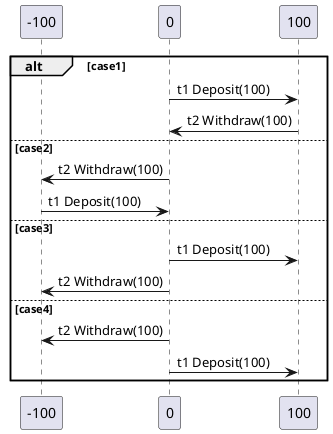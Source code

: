 @startuml
participant "-100"
participant 0
participant 100

alt case1

0 -> 100: t1 Deposit(100)
100 -> 0: t2 Withdraw(100)

else case2

0 -> "-100": t2 Withdraw(100)
"-100" -> 0: t1 Deposit(100)

else case3

0 -> 100: t1 Deposit(100)
0 -> "-100": t2 Withdraw(100)

else case4

0 -> "-100": t2 Withdraw(100)
0 -> 100: t1 Deposit(100)

end
@enduml